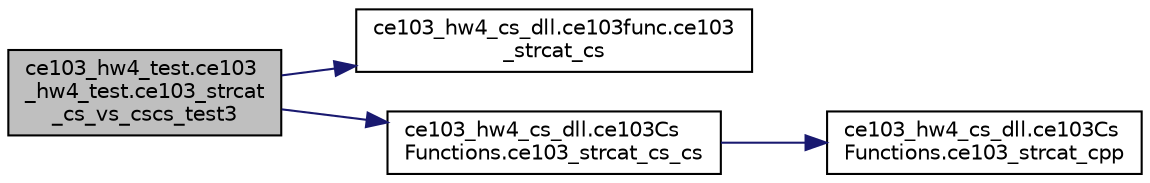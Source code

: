digraph "ce103_hw4_test.ce103_hw4_test.ce103_strcat_cs_vs_cscs_test3"
{
 // INTERACTIVE_SVG=YES
 // LATEX_PDF_SIZE
  edge [fontname="Helvetica",fontsize="10",labelfontname="Helvetica",labelfontsize="10"];
  node [fontname="Helvetica",fontsize="10",shape=record];
  rankdir="LR";
  Node1 [label="ce103_hw4_test.ce103\l_hw4_test.ce103_strcat\l_cs_vs_cscs_test3",height=0.2,width=0.4,color="black", fillcolor="grey75", style="filled", fontcolor="black",tooltip=" "];
  Node1 -> Node2 [color="midnightblue",fontsize="10",style="solid",fontname="Helvetica"];
  Node2 [label="ce103_hw4_cs_dll.ce103func.ce103\l_strcat_cs",height=0.2,width=0.4,color="black", fillcolor="white", style="filled",URL="$db/db6/a00074.html#a57feb76456dc2b8431130946294befd7",tooltip=" "];
  Node1 -> Node3 [color="midnightblue",fontsize="10",style="solid",fontname="Helvetica"];
  Node3 [label="ce103_hw4_cs_dll.ce103Cs\lFunctions.ce103_strcat_cs_cs",height=0.2,width=0.4,color="black", fillcolor="white", style="filled",URL="$d9/da4/a00078.html#a8c6aab74e6a57fba5b7acd10678933eb",tooltip=" "];
  Node3 -> Node4 [color="midnightblue",fontsize="10",style="solid",fontname="Helvetica"];
  Node4 [label="ce103_hw4_cs_dll.ce103Cs\lFunctions.ce103_strcat_cpp",height=0.2,width=0.4,color="black", fillcolor="white", style="filled",URL="$d9/da4/a00078.html#a4225a9b950ff09844218f68879a56a30",tooltip=" "];
}
